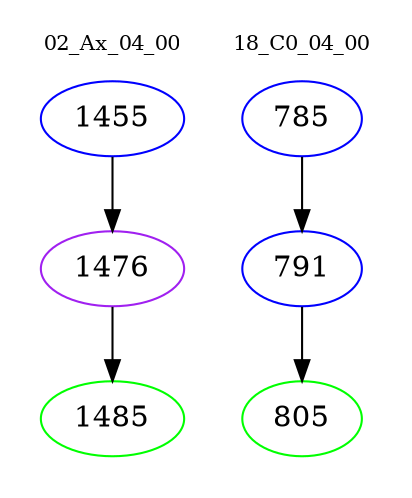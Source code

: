 digraph{
subgraph cluster_0 {
color = white
label = "02_Ax_04_00";
fontsize=10;
T0_1455 [label="1455", color="blue"]
T0_1455 -> T0_1476 [color="black"]
T0_1476 [label="1476", color="purple"]
T0_1476 -> T0_1485 [color="black"]
T0_1485 [label="1485", color="green"]
}
subgraph cluster_1 {
color = white
label = "18_C0_04_00";
fontsize=10;
T1_785 [label="785", color="blue"]
T1_785 -> T1_791 [color="black"]
T1_791 [label="791", color="blue"]
T1_791 -> T1_805 [color="black"]
T1_805 [label="805", color="green"]
}
}
